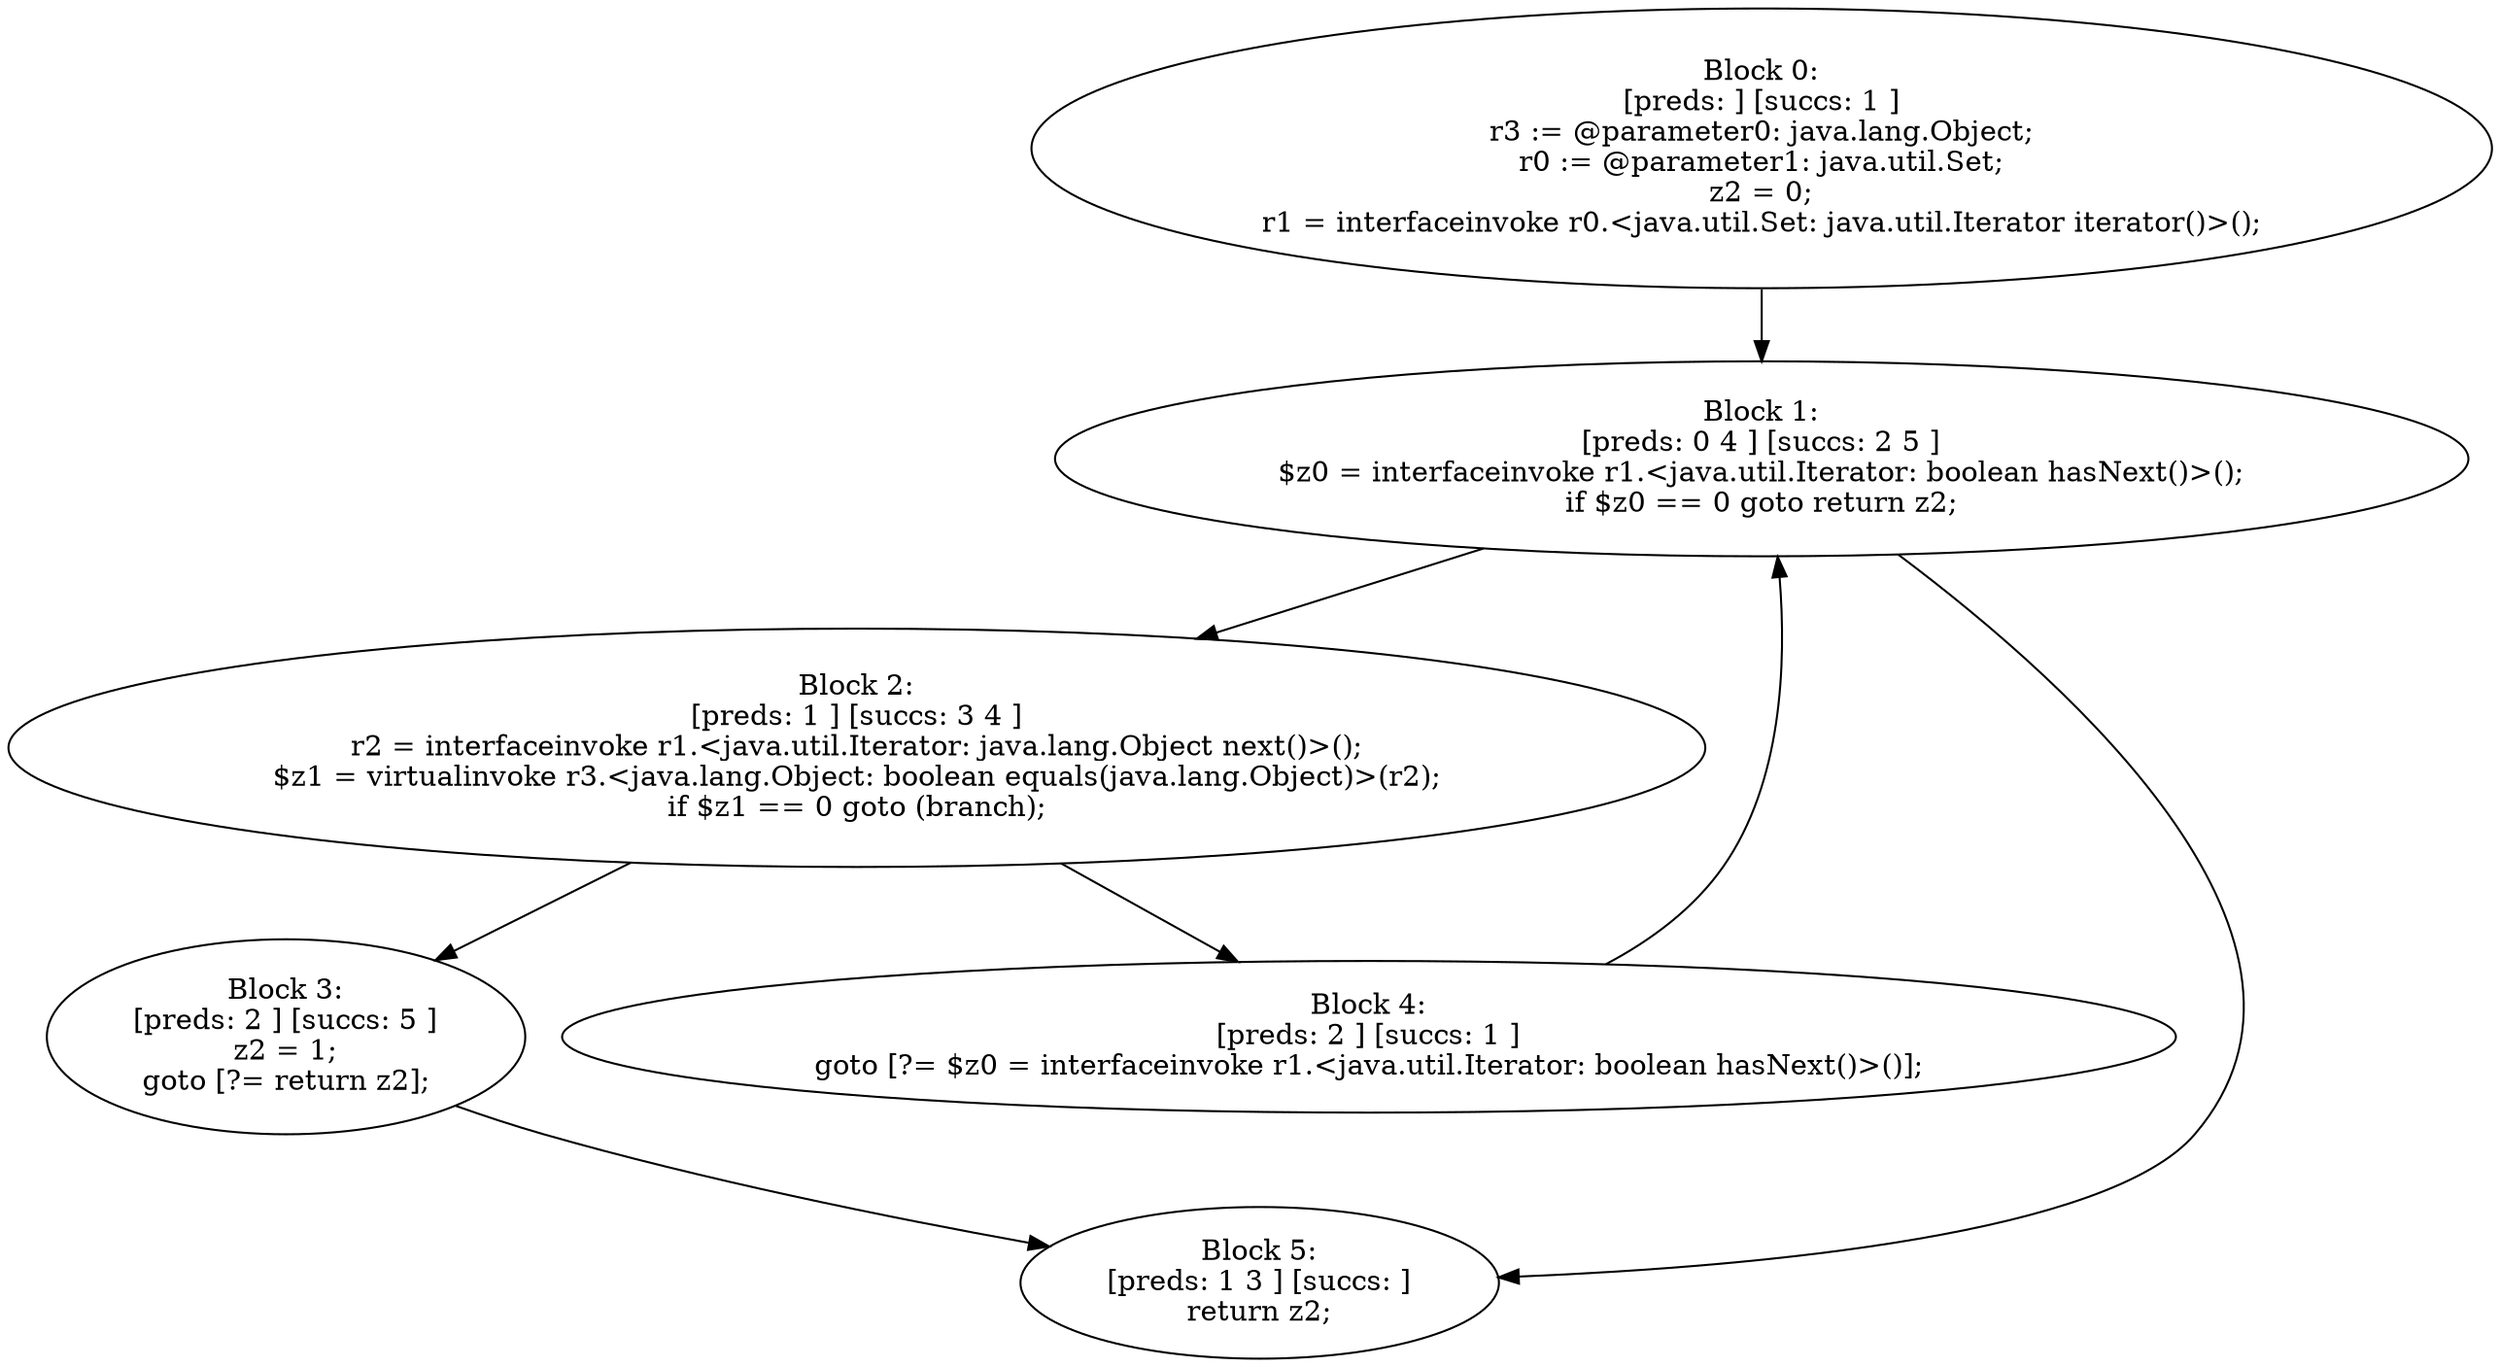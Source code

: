 digraph "unitGraph" {
    "Block 0:
[preds: ] [succs: 1 ]
r3 := @parameter0: java.lang.Object;
r0 := @parameter1: java.util.Set;
z2 = 0;
r1 = interfaceinvoke r0.<java.util.Set: java.util.Iterator iterator()>();
"
    "Block 1:
[preds: 0 4 ] [succs: 2 5 ]
$z0 = interfaceinvoke r1.<java.util.Iterator: boolean hasNext()>();
if $z0 == 0 goto return z2;
"
    "Block 2:
[preds: 1 ] [succs: 3 4 ]
r2 = interfaceinvoke r1.<java.util.Iterator: java.lang.Object next()>();
$z1 = virtualinvoke r3.<java.lang.Object: boolean equals(java.lang.Object)>(r2);
if $z1 == 0 goto (branch);
"
    "Block 3:
[preds: 2 ] [succs: 5 ]
z2 = 1;
goto [?= return z2];
"
    "Block 4:
[preds: 2 ] [succs: 1 ]
goto [?= $z0 = interfaceinvoke r1.<java.util.Iterator: boolean hasNext()>()];
"
    "Block 5:
[preds: 1 3 ] [succs: ]
return z2;
"
    "Block 0:
[preds: ] [succs: 1 ]
r3 := @parameter0: java.lang.Object;
r0 := @parameter1: java.util.Set;
z2 = 0;
r1 = interfaceinvoke r0.<java.util.Set: java.util.Iterator iterator()>();
"->"Block 1:
[preds: 0 4 ] [succs: 2 5 ]
$z0 = interfaceinvoke r1.<java.util.Iterator: boolean hasNext()>();
if $z0 == 0 goto return z2;
";
    "Block 1:
[preds: 0 4 ] [succs: 2 5 ]
$z0 = interfaceinvoke r1.<java.util.Iterator: boolean hasNext()>();
if $z0 == 0 goto return z2;
"->"Block 2:
[preds: 1 ] [succs: 3 4 ]
r2 = interfaceinvoke r1.<java.util.Iterator: java.lang.Object next()>();
$z1 = virtualinvoke r3.<java.lang.Object: boolean equals(java.lang.Object)>(r2);
if $z1 == 0 goto (branch);
";
    "Block 1:
[preds: 0 4 ] [succs: 2 5 ]
$z0 = interfaceinvoke r1.<java.util.Iterator: boolean hasNext()>();
if $z0 == 0 goto return z2;
"->"Block 5:
[preds: 1 3 ] [succs: ]
return z2;
";
    "Block 2:
[preds: 1 ] [succs: 3 4 ]
r2 = interfaceinvoke r1.<java.util.Iterator: java.lang.Object next()>();
$z1 = virtualinvoke r3.<java.lang.Object: boolean equals(java.lang.Object)>(r2);
if $z1 == 0 goto (branch);
"->"Block 3:
[preds: 2 ] [succs: 5 ]
z2 = 1;
goto [?= return z2];
";
    "Block 2:
[preds: 1 ] [succs: 3 4 ]
r2 = interfaceinvoke r1.<java.util.Iterator: java.lang.Object next()>();
$z1 = virtualinvoke r3.<java.lang.Object: boolean equals(java.lang.Object)>(r2);
if $z1 == 0 goto (branch);
"->"Block 4:
[preds: 2 ] [succs: 1 ]
goto [?= $z0 = interfaceinvoke r1.<java.util.Iterator: boolean hasNext()>()];
";
    "Block 3:
[preds: 2 ] [succs: 5 ]
z2 = 1;
goto [?= return z2];
"->"Block 5:
[preds: 1 3 ] [succs: ]
return z2;
";
    "Block 4:
[preds: 2 ] [succs: 1 ]
goto [?= $z0 = interfaceinvoke r1.<java.util.Iterator: boolean hasNext()>()];
"->"Block 1:
[preds: 0 4 ] [succs: 2 5 ]
$z0 = interfaceinvoke r1.<java.util.Iterator: boolean hasNext()>();
if $z0 == 0 goto return z2;
";
}
